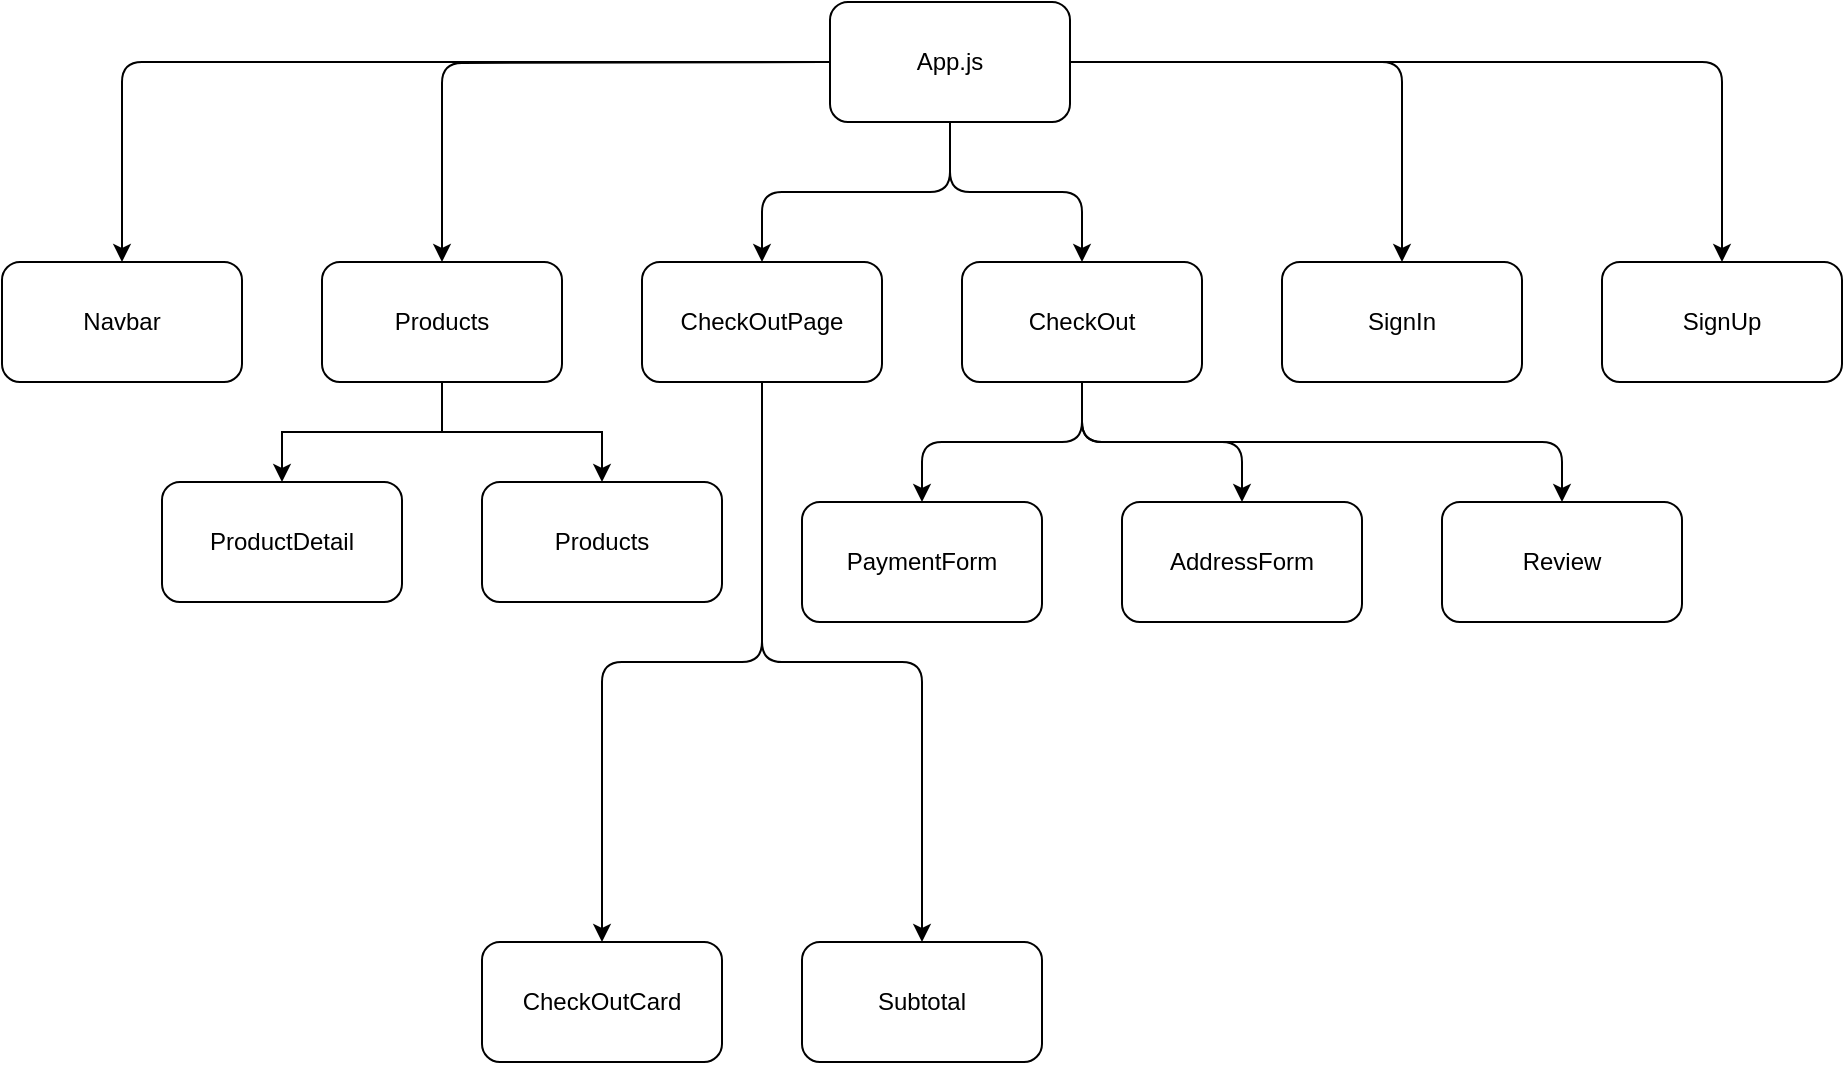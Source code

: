 <mxfile version="21.6.8" type="github">
  <diagram name="Página-1" id="fy7A8Lz1IY5eaaJUp_c8">
    <mxGraphModel dx="1120" dy="446" grid="1" gridSize="10" guides="1" tooltips="1" connect="1" arrows="1" fold="1" page="1" pageScale="1" pageWidth="827" pageHeight="1169" math="0" shadow="0">
      <root>
        <mxCell id="0" />
        <mxCell id="1" parent="0" />
        <mxCell id="pOUSqDCfCjsUt1SmqYlT-15" style="edgeStyle=orthogonalEdgeStyle;orthogonalLoop=1;jettySize=auto;html=1;exitX=0.5;exitY=0;exitDx=0;exitDy=0;entryX=0.5;entryY=0;entryDx=0;entryDy=0;" parent="1" source="pOUSqDCfCjsUt1SmqYlT-5" target="pOUSqDCfCjsUt1SmqYlT-5" edge="1">
          <mxGeometry relative="1" as="geometry" />
        </mxCell>
        <mxCell id="pOUSqDCfCjsUt1SmqYlT-17" style="edgeStyle=orthogonalEdgeStyle;orthogonalLoop=1;jettySize=auto;html=1;exitX=0.5;exitY=1;exitDx=0;exitDy=0;entryX=0.5;entryY=0;entryDx=0;entryDy=0;" parent="1" source="pOUSqDCfCjsUt1SmqYlT-1" target="pOUSqDCfCjsUt1SmqYlT-5" edge="1">
          <mxGeometry relative="1" as="geometry" />
        </mxCell>
        <mxCell id="pOUSqDCfCjsUt1SmqYlT-18" style="edgeStyle=orthogonalEdgeStyle;orthogonalLoop=1;jettySize=auto;html=1;exitX=0.5;exitY=1;exitDx=0;exitDy=0;entryX=0.5;entryY=0;entryDx=0;entryDy=0;" parent="1" source="pOUSqDCfCjsUt1SmqYlT-1" target="pOUSqDCfCjsUt1SmqYlT-4" edge="1">
          <mxGeometry relative="1" as="geometry" />
        </mxCell>
        <mxCell id="pOUSqDCfCjsUt1SmqYlT-19" style="edgeStyle=orthogonalEdgeStyle;orthogonalLoop=1;jettySize=auto;html=1;entryX=0.5;entryY=0;entryDx=0;entryDy=0;" parent="1" target="pOUSqDCfCjsUt1SmqYlT-3" edge="1">
          <mxGeometry relative="1" as="geometry">
            <mxPoint x="410" y="50" as="sourcePoint" />
          </mxGeometry>
        </mxCell>
        <mxCell id="pOUSqDCfCjsUt1SmqYlT-20" style="edgeStyle=orthogonalEdgeStyle;orthogonalLoop=1;jettySize=auto;html=1;exitX=0;exitY=0.5;exitDx=0;exitDy=0;entryX=0.5;entryY=0;entryDx=0;entryDy=0;" parent="1" source="pOUSqDCfCjsUt1SmqYlT-1" target="pOUSqDCfCjsUt1SmqYlT-2" edge="1">
          <mxGeometry relative="1" as="geometry" />
        </mxCell>
        <mxCell id="pOUSqDCfCjsUt1SmqYlT-21" style="edgeStyle=orthogonalEdgeStyle;orthogonalLoop=1;jettySize=auto;html=1;exitX=1;exitY=0.5;exitDx=0;exitDy=0;" parent="1" source="pOUSqDCfCjsUt1SmqYlT-1" target="pOUSqDCfCjsUt1SmqYlT-7" edge="1">
          <mxGeometry relative="1" as="geometry" />
        </mxCell>
        <mxCell id="pOUSqDCfCjsUt1SmqYlT-22" style="edgeStyle=orthogonalEdgeStyle;orthogonalLoop=1;jettySize=auto;html=1;exitX=1;exitY=0.5;exitDx=0;exitDy=0;entryX=0.5;entryY=0;entryDx=0;entryDy=0;" parent="1" source="pOUSqDCfCjsUt1SmqYlT-1" target="pOUSqDCfCjsUt1SmqYlT-6" edge="1">
          <mxGeometry relative="1" as="geometry" />
        </mxCell>
        <mxCell id="pOUSqDCfCjsUt1SmqYlT-1" value="App.js" style="rounded=1;whiteSpace=wrap;html=1;" parent="1" vertex="1">
          <mxGeometry x="414" y="20" width="120" height="60" as="geometry" />
        </mxCell>
        <mxCell id="pOUSqDCfCjsUt1SmqYlT-2" value="Navbar" style="rounded=1;whiteSpace=wrap;html=1;" parent="1" vertex="1">
          <mxGeometry y="150" width="120" height="60" as="geometry" />
        </mxCell>
        <mxCell id="_9xhhuTQj1rmQkzvwa9D-1" style="edgeStyle=orthogonalEdgeStyle;rounded=0;orthogonalLoop=1;jettySize=auto;html=1;exitX=0.5;exitY=1;exitDx=0;exitDy=0;entryX=0.5;entryY=0;entryDx=0;entryDy=0;" edge="1" parent="1" source="pOUSqDCfCjsUt1SmqYlT-3" target="pOUSqDCfCjsUt1SmqYlT-8">
          <mxGeometry relative="1" as="geometry" />
        </mxCell>
        <mxCell id="_9xhhuTQj1rmQkzvwa9D-3" style="edgeStyle=orthogonalEdgeStyle;rounded=0;orthogonalLoop=1;jettySize=auto;html=1;exitX=0.5;exitY=1;exitDx=0;exitDy=0;" edge="1" parent="1" source="pOUSqDCfCjsUt1SmqYlT-3" target="_9xhhuTQj1rmQkzvwa9D-2">
          <mxGeometry relative="1" as="geometry" />
        </mxCell>
        <mxCell id="pOUSqDCfCjsUt1SmqYlT-3" value="Products" style="rounded=1;whiteSpace=wrap;html=1;" parent="1" vertex="1">
          <mxGeometry x="160" y="150" width="120" height="60" as="geometry" />
        </mxCell>
        <mxCell id="pOUSqDCfCjsUt1SmqYlT-26" style="edgeStyle=orthogonalEdgeStyle;orthogonalLoop=1;jettySize=auto;html=1;exitX=0.5;exitY=1;exitDx=0;exitDy=0;" parent="1" source="pOUSqDCfCjsUt1SmqYlT-4" target="pOUSqDCfCjsUt1SmqYlT-10" edge="1">
          <mxGeometry relative="1" as="geometry" />
        </mxCell>
        <mxCell id="pOUSqDCfCjsUt1SmqYlT-27" style="edgeStyle=orthogonalEdgeStyle;orthogonalLoop=1;jettySize=auto;html=1;exitX=0.5;exitY=1;exitDx=0;exitDy=0;entryX=0.5;entryY=0;entryDx=0;entryDy=0;" parent="1" source="pOUSqDCfCjsUt1SmqYlT-4" target="pOUSqDCfCjsUt1SmqYlT-9" edge="1">
          <mxGeometry relative="1" as="geometry" />
        </mxCell>
        <mxCell id="pOUSqDCfCjsUt1SmqYlT-4" value="CheckOutPage" style="rounded=1;whiteSpace=wrap;html=1;" parent="1" vertex="1">
          <mxGeometry x="320" y="150" width="120" height="60" as="geometry" />
        </mxCell>
        <mxCell id="pOUSqDCfCjsUt1SmqYlT-28" style="edgeStyle=orthogonalEdgeStyle;orthogonalLoop=1;jettySize=auto;html=1;exitX=0.5;exitY=1;exitDx=0;exitDy=0;entryX=0.5;entryY=0;entryDx=0;entryDy=0;" parent="1" source="pOUSqDCfCjsUt1SmqYlT-5" target="pOUSqDCfCjsUt1SmqYlT-11" edge="1">
          <mxGeometry relative="1" as="geometry" />
        </mxCell>
        <mxCell id="pOUSqDCfCjsUt1SmqYlT-29" style="edgeStyle=orthogonalEdgeStyle;orthogonalLoop=1;jettySize=auto;html=1;exitX=0.5;exitY=1;exitDx=0;exitDy=0;entryX=0.5;entryY=0;entryDx=0;entryDy=0;" parent="1" source="pOUSqDCfCjsUt1SmqYlT-5" target="pOUSqDCfCjsUt1SmqYlT-12" edge="1">
          <mxGeometry relative="1" as="geometry" />
        </mxCell>
        <mxCell id="pOUSqDCfCjsUt1SmqYlT-30" style="edgeStyle=orthogonalEdgeStyle;orthogonalLoop=1;jettySize=auto;html=1;exitX=0.5;exitY=1;exitDx=0;exitDy=0;" parent="1" source="pOUSqDCfCjsUt1SmqYlT-5" target="pOUSqDCfCjsUt1SmqYlT-13" edge="1">
          <mxGeometry relative="1" as="geometry" />
        </mxCell>
        <mxCell id="pOUSqDCfCjsUt1SmqYlT-5" value="CheckOut" style="rounded=1;whiteSpace=wrap;html=1;" parent="1" vertex="1">
          <mxGeometry x="480" y="150" width="120" height="60" as="geometry" />
        </mxCell>
        <mxCell id="pOUSqDCfCjsUt1SmqYlT-6" value="SignUp" style="rounded=1;whiteSpace=wrap;html=1;" parent="1" vertex="1">
          <mxGeometry x="800" y="150" width="120" height="60" as="geometry" />
        </mxCell>
        <mxCell id="pOUSqDCfCjsUt1SmqYlT-7" value="SignIn" style="rounded=1;whiteSpace=wrap;html=1;" parent="1" vertex="1">
          <mxGeometry x="640" y="150" width="120" height="60" as="geometry" />
        </mxCell>
        <mxCell id="pOUSqDCfCjsUt1SmqYlT-8" value="Products" style="rounded=1;whiteSpace=wrap;html=1;" parent="1" vertex="1">
          <mxGeometry x="240" y="260" width="120" height="60" as="geometry" />
        </mxCell>
        <mxCell id="pOUSqDCfCjsUt1SmqYlT-9" value="Subtotal" style="rounded=1;whiteSpace=wrap;html=1;" parent="1" vertex="1">
          <mxGeometry x="400" y="490" width="120" height="60" as="geometry" />
        </mxCell>
        <mxCell id="pOUSqDCfCjsUt1SmqYlT-10" value="CheckOutCard" style="rounded=1;whiteSpace=wrap;html=1;" parent="1" vertex="1">
          <mxGeometry x="240" y="490" width="120" height="60" as="geometry" />
        </mxCell>
        <mxCell id="pOUSqDCfCjsUt1SmqYlT-11" value="PaymentForm" style="rounded=1;whiteSpace=wrap;html=1;" parent="1" vertex="1">
          <mxGeometry x="400" y="270" width="120" height="60" as="geometry" />
        </mxCell>
        <mxCell id="pOUSqDCfCjsUt1SmqYlT-12" value="AddressForm" style="rounded=1;whiteSpace=wrap;html=1;" parent="1" vertex="1">
          <mxGeometry x="560" y="270" width="120" height="60" as="geometry" />
        </mxCell>
        <mxCell id="pOUSqDCfCjsUt1SmqYlT-13" value="Review" style="rounded=1;whiteSpace=wrap;html=1;" parent="1" vertex="1">
          <mxGeometry x="720" y="270" width="120" height="60" as="geometry" />
        </mxCell>
        <mxCell id="_9xhhuTQj1rmQkzvwa9D-2" value="ProductDetail" style="rounded=1;whiteSpace=wrap;html=1;" vertex="1" parent="1">
          <mxGeometry x="80" y="260" width="120" height="60" as="geometry" />
        </mxCell>
      </root>
    </mxGraphModel>
  </diagram>
</mxfile>
